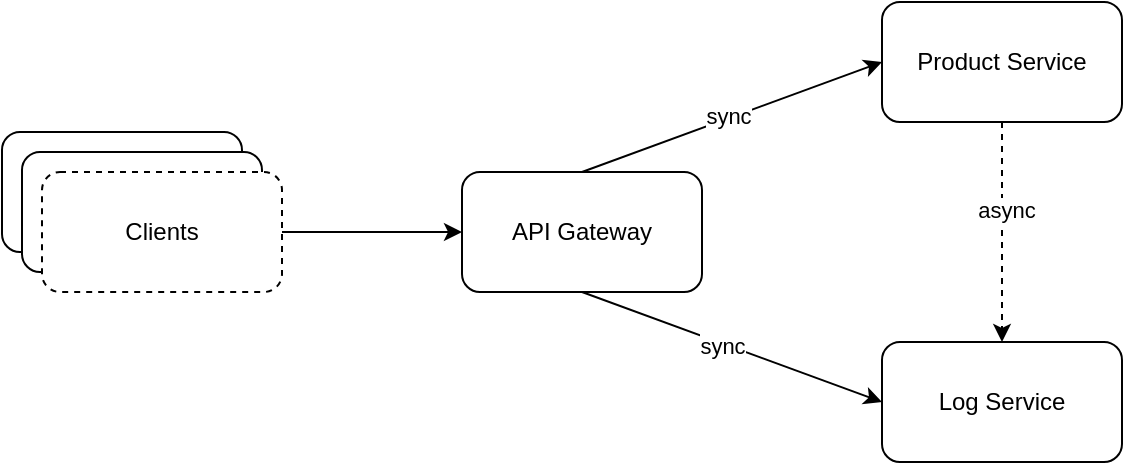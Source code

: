 <mxfile>
    <diagram id="9tDbn_j8fmMKm7DRa28S" name="Overall architecture">
        <mxGraphModel dx="898" dy="358" grid="1" gridSize="10" guides="1" tooltips="1" connect="1" arrows="1" fold="1" page="1" pageScale="1" pageWidth="850" pageHeight="1100" math="0" shadow="0">
            <root>
                <mxCell id="0"/>
                <mxCell id="1" parent="0"/>
                <mxCell id="2" value="Product Service" style="rounded=1;whiteSpace=wrap;html=1;" parent="1" vertex="1">
                    <mxGeometry x="540" y="105" width="120" height="60" as="geometry"/>
                </mxCell>
                <mxCell id="4" value="API Gateway" style="rounded=1;whiteSpace=wrap;html=1;" parent="1" vertex="1">
                    <mxGeometry x="330" y="190" width="120" height="60" as="geometry"/>
                </mxCell>
                <mxCell id="6" value="" style="endArrow=classic;html=1;exitX=0.5;exitY=0;exitDx=0;exitDy=0;entryX=0;entryY=0.5;entryDx=0;entryDy=0;" parent="1" source="4" target="2" edge="1">
                    <mxGeometry width="50" height="50" relative="1" as="geometry">
                        <mxPoint x="470" y="130" as="sourcePoint"/>
                        <mxPoint x="520" y="80" as="targetPoint"/>
                    </mxGeometry>
                </mxCell>
                <mxCell id="23" value="sync" style="edgeLabel;html=1;align=center;verticalAlign=middle;resizable=0;points=[];" parent="6" vertex="1" connectable="0">
                    <mxGeometry x="-0.021" y="1" relative="1" as="geometry">
                        <mxPoint as="offset"/>
                    </mxGeometry>
                </mxCell>
                <mxCell id="7" value="" style="endArrow=classic;html=1;exitX=0.5;exitY=1;exitDx=0;exitDy=0;entryX=0;entryY=0.5;entryDx=0;entryDy=0;" parent="1" source="4" target="10" edge="1">
                    <mxGeometry width="50" height="50" relative="1" as="geometry">
                        <mxPoint x="460" y="230" as="sourcePoint"/>
                        <mxPoint x="660" y="340" as="targetPoint"/>
                    </mxGeometry>
                </mxCell>
                <mxCell id="22" value="sync" style="edgeLabel;html=1;align=center;verticalAlign=middle;resizable=0;points=[];" parent="7" vertex="1" connectable="0">
                    <mxGeometry x="-0.061" y="-1" relative="1" as="geometry">
                        <mxPoint as="offset"/>
                    </mxGeometry>
                </mxCell>
                <mxCell id="10" value="Log Service" style="rounded=1;whiteSpace=wrap;html=1;" parent="1" vertex="1">
                    <mxGeometry x="540" y="275" width="120" height="60" as="geometry"/>
                </mxCell>
                <mxCell id="11" value="" style="endArrow=classic;html=1;entryX=0.5;entryY=0;entryDx=0;entryDy=0;dashed=1;" parent="1" source="2" target="10" edge="1">
                    <mxGeometry width="50" height="50" relative="1" as="geometry">
                        <mxPoint x="665" y="85" as="sourcePoint"/>
                        <mxPoint x="665" y="215" as="targetPoint"/>
                    </mxGeometry>
                </mxCell>
                <mxCell id="12" value="async" style="edgeLabel;html=1;align=center;verticalAlign=middle;resizable=0;points=[];" parent="11" vertex="1" connectable="0">
                    <mxGeometry x="-0.2" y="2" relative="1" as="geometry">
                        <mxPoint as="offset"/>
                    </mxGeometry>
                </mxCell>
                <mxCell id="17" value="Client" style="rounded=1;whiteSpace=wrap;html=1;" parent="1" vertex="1">
                    <mxGeometry x="100" y="170" width="120" height="60" as="geometry"/>
                </mxCell>
                <mxCell id="18" value="Client" style="rounded=1;whiteSpace=wrap;html=1;" parent="1" vertex="1">
                    <mxGeometry x="110" y="180" width="120" height="60" as="geometry"/>
                </mxCell>
                <mxCell id="19" value="Clients" style="rounded=1;whiteSpace=wrap;html=1;dashed=1;" parent="1" vertex="1">
                    <mxGeometry x="120" y="190" width="120" height="60" as="geometry"/>
                </mxCell>
                <mxCell id="20" value="" style="endArrow=classic;html=1;exitX=1;exitY=0.5;exitDx=0;exitDy=0;entryX=0;entryY=0.5;entryDx=0;entryDy=0;" parent="1" source="19" target="4" edge="1">
                    <mxGeometry width="50" height="50" relative="1" as="geometry">
                        <mxPoint x="390" y="180" as="sourcePoint"/>
                        <mxPoint x="670" y="60" as="targetPoint"/>
                    </mxGeometry>
                </mxCell>
            </root>
        </mxGraphModel>
    </diagram>
    <diagram id="pfqGR7gXbwpJa3FvVazi" name="Search products">
        <mxGraphModel dx="898" dy="358" grid="1" gridSize="10" guides="1" tooltips="1" connect="1" arrows="1" fold="1" page="1" pageScale="1" pageWidth="850" pageHeight="1100" math="0" shadow="0">
            <root>
                <mxCell id="TAdH66S7E-IP5mXhLEwc-0"/>
                <mxCell id="TAdH66S7E-IP5mXhLEwc-1" parent="TAdH66S7E-IP5mXhLEwc-0"/>
                <mxCell id="TAdH66S7E-IP5mXhLEwc-4" value="Actor" style="shape=umlActor;verticalLabelPosition=bottom;verticalAlign=top;html=1;" parent="TAdH66S7E-IP5mXhLEwc-1" vertex="1">
                    <mxGeometry x="30" y="135" width="30" height="60" as="geometry"/>
                </mxCell>
                <mxCell id="TAdH66S7E-IP5mXhLEwc-7" value="Api Gateway" style="html=1;dropTarget=0;" parent="TAdH66S7E-IP5mXhLEwc-1" vertex="1">
                    <mxGeometry x="140" y="120" width="180" height="90" as="geometry"/>
                </mxCell>
                <mxCell id="TAdH66S7E-IP5mXhLEwc-8" value="" style="shape=module;jettyWidth=8;jettyHeight=4;" parent="TAdH66S7E-IP5mXhLEwc-7" vertex="1">
                    <mxGeometry x="1" width="20" height="20" relative="1" as="geometry">
                        <mxPoint x="-27" y="7" as="offset"/>
                    </mxGeometry>
                </mxCell>
                <mxCell id="9yUUaLnoLLW3dF15ap3l-0" value="Product service" style="html=1;dropTarget=0;" parent="TAdH66S7E-IP5mXhLEwc-1" vertex="1">
                    <mxGeometry x="425" y="50" width="180" height="90" as="geometry"/>
                </mxCell>
                <mxCell id="9yUUaLnoLLW3dF15ap3l-1" value="" style="shape=module;jettyWidth=8;jettyHeight=4;" parent="9yUUaLnoLLW3dF15ap3l-0" vertex="1">
                    <mxGeometry x="1" width="20" height="20" relative="1" as="geometry">
                        <mxPoint x="-27" y="7" as="offset"/>
                    </mxGeometry>
                </mxCell>
                <mxCell id="9yUUaLnoLLW3dF15ap3l-2" value="Log service" style="html=1;dropTarget=0;" parent="TAdH66S7E-IP5mXhLEwc-1" vertex="1">
                    <mxGeometry x="425" y="210" width="180" height="90" as="geometry"/>
                </mxCell>
                <mxCell id="9yUUaLnoLLW3dF15ap3l-3" value="" style="shape=module;jettyWidth=8;jettyHeight=4;" parent="9yUUaLnoLLW3dF15ap3l-2" vertex="1">
                    <mxGeometry x="1" width="20" height="20" relative="1" as="geometry">
                        <mxPoint x="-27" y="7" as="offset"/>
                    </mxGeometry>
                </mxCell>
                <mxCell id="9yUUaLnoLLW3dF15ap3l-4" value="product DB" style="shape=cylinder3;whiteSpace=wrap;html=1;boundedLbl=1;backgroundOutline=1;size=15;" parent="TAdH66S7E-IP5mXhLEwc-1" vertex="1">
                    <mxGeometry x="690" y="50" width="60" height="80" as="geometry"/>
                </mxCell>
                <mxCell id="9yUUaLnoLLW3dF15ap3l-5" value="log DB" style="shape=cylinder3;whiteSpace=wrap;html=1;boundedLbl=1;backgroundOutline=1;size=15;" parent="TAdH66S7E-IP5mXhLEwc-1" vertex="1">
                    <mxGeometry x="690" y="215" width="60" height="80" as="geometry"/>
                </mxCell>
                <mxCell id="9yUUaLnoLLW3dF15ap3l-6" value="" style="endArrow=classic;html=1;entryX=0;entryY=0.563;entryDx=0;entryDy=0;entryPerimeter=0;exitX=1;exitY=0.5;exitDx=0;exitDy=0;" parent="TAdH66S7E-IP5mXhLEwc-1" source="9yUUaLnoLLW3dF15ap3l-0" target="9yUUaLnoLLW3dF15ap3l-4" edge="1">
                    <mxGeometry width="50" height="50" relative="1" as="geometry">
                        <mxPoint x="610" y="93" as="sourcePoint"/>
                        <mxPoint x="460" y="190" as="targetPoint"/>
                    </mxGeometry>
                </mxCell>
                <mxCell id="9yUUaLnoLLW3dF15ap3l-7" value="" style="endArrow=classic;html=1;entryX=0;entryY=0.5;entryDx=0;entryDy=0;entryPerimeter=0;" parent="TAdH66S7E-IP5mXhLEwc-1" source="9yUUaLnoLLW3dF15ap3l-2" target="9yUUaLnoLLW3dF15ap3l-5" edge="1">
                    <mxGeometry width="50" height="50" relative="1" as="geometry">
                        <mxPoint x="605" y="305" as="sourcePoint"/>
                        <mxPoint x="675.711" y="255" as="targetPoint"/>
                    </mxGeometry>
                </mxCell>
                <mxCell id="9yUUaLnoLLW3dF15ap3l-10" value="" style="endArrow=classic;startArrow=classic;html=1;exitX=1;exitY=0.5;exitDx=0;exitDy=0;entryX=0;entryY=0.5;entryDx=0;entryDy=0;" parent="TAdH66S7E-IP5mXhLEwc-1" source="TAdH66S7E-IP5mXhLEwc-7" target="9yUUaLnoLLW3dF15ap3l-0" edge="1">
                    <mxGeometry width="50" height="50" relative="1" as="geometry">
                        <mxPoint x="330" y="160" as="sourcePoint"/>
                        <mxPoint x="380" y="110" as="targetPoint"/>
                    </mxGeometry>
                </mxCell>
                <mxCell id="9yUUaLnoLLW3dF15ap3l-12" value="" style="endArrow=classic;html=1;entryX=0.5;entryY=0;entryDx=0;entryDy=0;dashed=1;exitX=0.5;exitY=1;exitDx=0;exitDy=0;" parent="TAdH66S7E-IP5mXhLEwc-1" source="9yUUaLnoLLW3dF15ap3l-0" target="9yUUaLnoLLW3dF15ap3l-2" edge="1">
                    <mxGeometry width="50" height="50" relative="1" as="geometry">
                        <mxPoint x="330" y="216.538" as="sourcePoint"/>
                        <mxPoint x="435" y="265" as="targetPoint"/>
                    </mxGeometry>
                </mxCell>
                <mxCell id="9yUUaLnoLLW3dF15ap3l-13" value="" style="endArrow=classic;startArrow=classic;html=1;" parent="TAdH66S7E-IP5mXhLEwc-1" source="TAdH66S7E-IP5mXhLEwc-4" target="TAdH66S7E-IP5mXhLEwc-7" edge="1">
                    <mxGeometry width="50" height="50" relative="1" as="geometry">
                        <mxPoint x="410" y="240" as="sourcePoint"/>
                        <mxPoint x="460" y="190" as="targetPoint"/>
                    </mxGeometry>
                </mxCell>
                <mxCell id="dfEVhHQZkiESZPReWVB_-0" value="" style="endArrow=classic;startArrow=classic;html=1;exitX=1;exitY=0.75;exitDx=0;exitDy=0;entryX=0;entryY=0.75;entryDx=0;entryDy=0;" parent="TAdH66S7E-IP5mXhLEwc-1" source="TAdH66S7E-IP5mXhLEwc-7" target="9yUUaLnoLLW3dF15ap3l-2" edge="1">
                    <mxGeometry width="50" height="50" relative="1" as="geometry">
                        <mxPoint x="330" y="175" as="sourcePoint"/>
                        <mxPoint x="435" y="105" as="targetPoint"/>
                    </mxGeometry>
                </mxCell>
            </root>
        </mxGraphModel>
    </diagram>
    <diagram id="lSffThNmLC3o38om0yo9" name="Request flow">
        <mxGraphModel dx="968" dy="535" grid="1" gridSize="10" guides="1" tooltips="1" connect="1" arrows="1" fold="1" page="1" pageScale="1" pageWidth="850" pageHeight="1100" math="0" shadow="0">
            <root>
                <mxCell id="VZhsvQUIJuw2FPuKFujh-0"/>
                <mxCell id="VZhsvQUIJuw2FPuKFujh-1" parent="VZhsvQUIJuw2FPuKFujh-0"/>
                <mxCell id="jG8Shvk7Fhqpi0daWL-E-0" value="Controller" style="shape=umlLifeline;perimeter=lifelinePerimeter;whiteSpace=wrap;html=1;container=1;collapsible=0;recursiveResize=0;outlineConnect=0;" vertex="1" parent="VZhsvQUIJuw2FPuKFujh-1">
                    <mxGeometry x="100" y="70" width="100" height="300" as="geometry"/>
                </mxCell>
                <mxCell id="jG8Shvk7Fhqpi0daWL-E-1" value="Service" style="shape=umlLifeline;perimeter=lifelinePerimeter;whiteSpace=wrap;html=1;container=1;collapsible=0;recursiveResize=0;outlineConnect=0;" vertex="1" parent="VZhsvQUIJuw2FPuKFujh-1">
                    <mxGeometry x="260" y="70" width="100" height="300" as="geometry"/>
                </mxCell>
                <mxCell id="jG8Shvk7Fhqpi0daWL-E-2" value="Actor" style="shape=umlActor;verticalLabelPosition=bottom;verticalAlign=top;html=1;" vertex="1" parent="VZhsvQUIJuw2FPuKFujh-1">
                    <mxGeometry x="20" y="80" width="30" height="60" as="geometry"/>
                </mxCell>
            </root>
        </mxGraphModel>
    </diagram>
</mxfile>